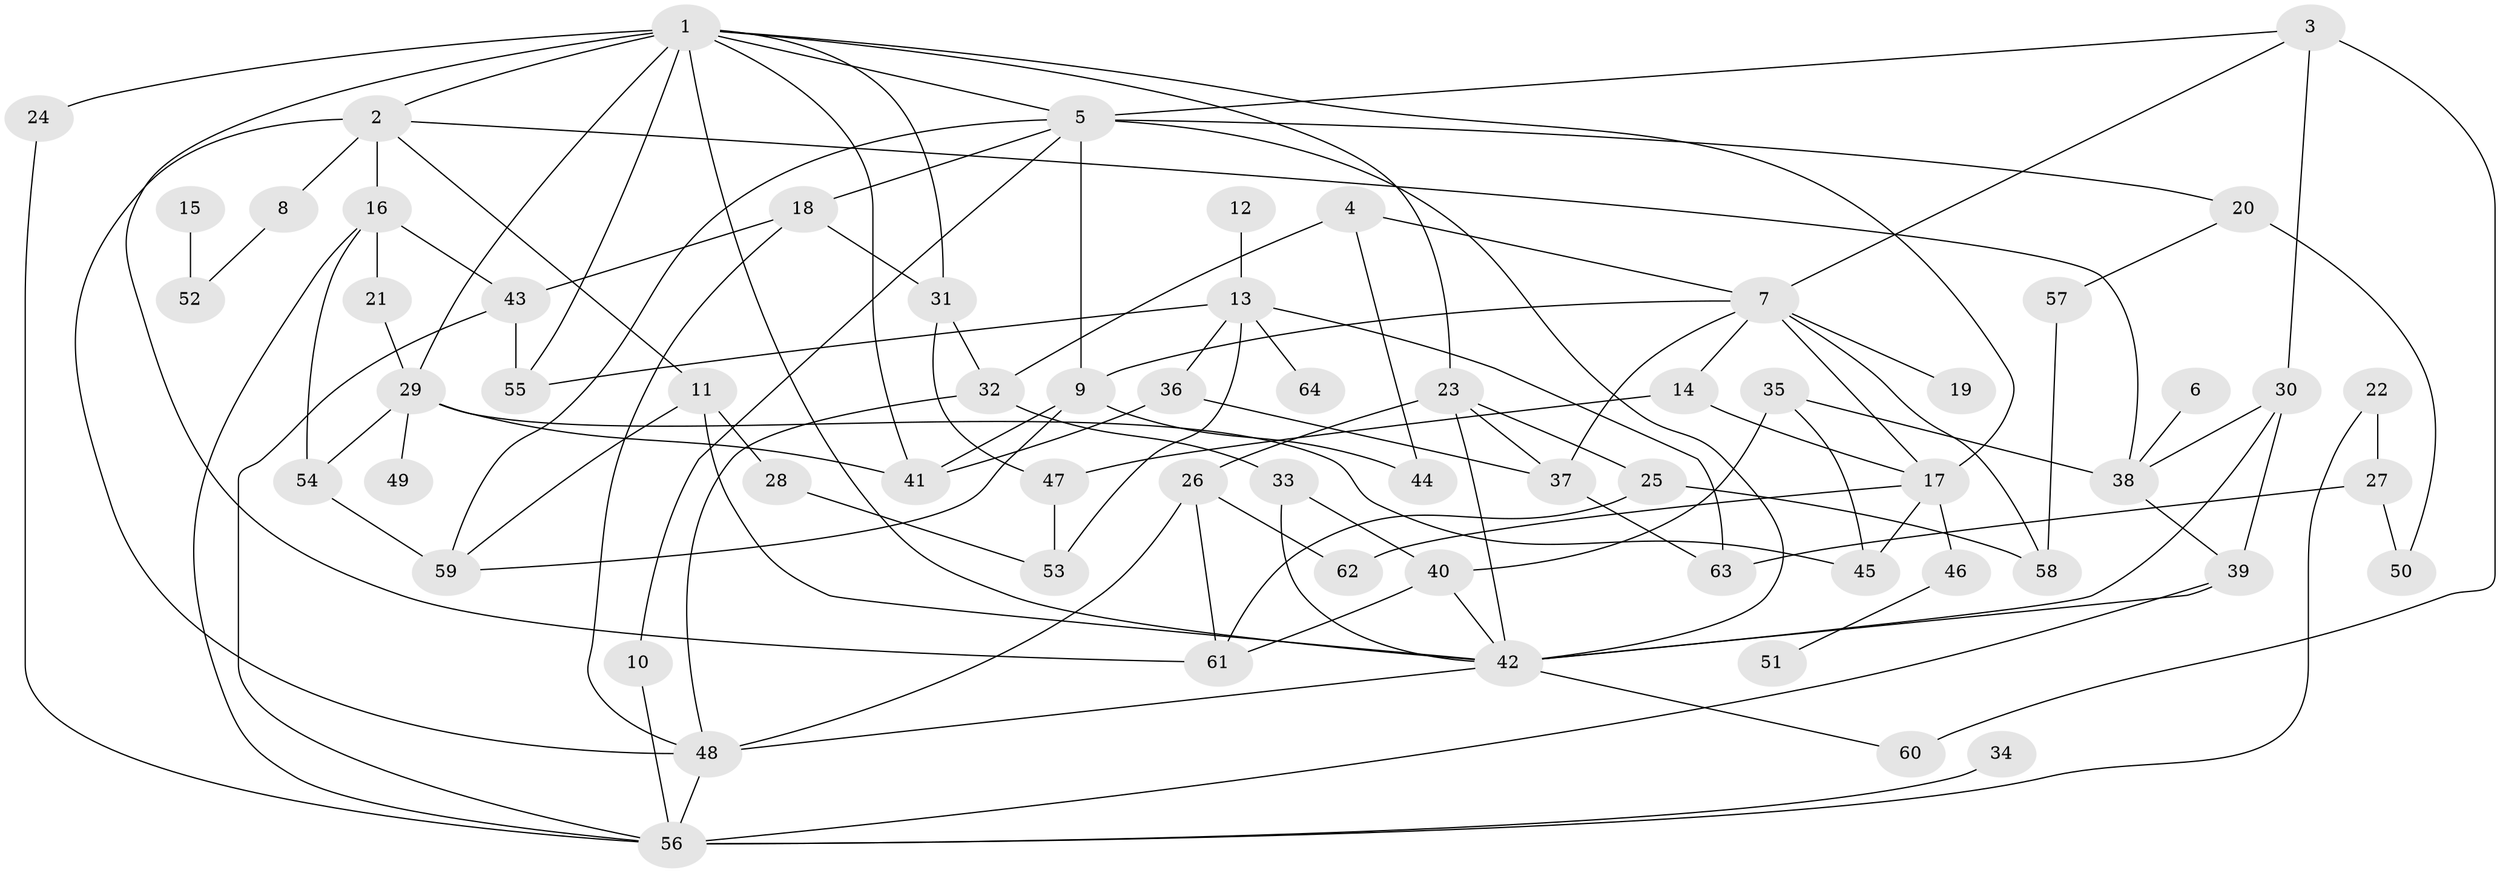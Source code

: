 // original degree distribution, {8: 0.015748031496062992, 3: 0.25196850393700787, 5: 0.05511811023622047, 6: 0.05511811023622047, 9: 0.015748031496062992, 4: 0.09448818897637795, 7: 0.015748031496062992, 2: 0.25196850393700787, 1: 0.2440944881889764}
// Generated by graph-tools (version 1.1) at 2025/01/03/09/25 03:01:12]
// undirected, 64 vertices, 115 edges
graph export_dot {
graph [start="1"]
  node [color=gray90,style=filled];
  1;
  2;
  3;
  4;
  5;
  6;
  7;
  8;
  9;
  10;
  11;
  12;
  13;
  14;
  15;
  16;
  17;
  18;
  19;
  20;
  21;
  22;
  23;
  24;
  25;
  26;
  27;
  28;
  29;
  30;
  31;
  32;
  33;
  34;
  35;
  36;
  37;
  38;
  39;
  40;
  41;
  42;
  43;
  44;
  45;
  46;
  47;
  48;
  49;
  50;
  51;
  52;
  53;
  54;
  55;
  56;
  57;
  58;
  59;
  60;
  61;
  62;
  63;
  64;
  1 -- 2 [weight=1.0];
  1 -- 5 [weight=1.0];
  1 -- 17 [weight=1.0];
  1 -- 23 [weight=1.0];
  1 -- 24 [weight=1.0];
  1 -- 29 [weight=1.0];
  1 -- 31 [weight=1.0];
  1 -- 41 [weight=1.0];
  1 -- 42 [weight=1.0];
  1 -- 55 [weight=1.0];
  1 -- 61 [weight=1.0];
  2 -- 8 [weight=1.0];
  2 -- 11 [weight=1.0];
  2 -- 16 [weight=1.0];
  2 -- 38 [weight=1.0];
  2 -- 48 [weight=1.0];
  3 -- 5 [weight=1.0];
  3 -- 7 [weight=1.0];
  3 -- 30 [weight=1.0];
  3 -- 60 [weight=1.0];
  4 -- 7 [weight=1.0];
  4 -- 32 [weight=2.0];
  4 -- 44 [weight=1.0];
  5 -- 9 [weight=1.0];
  5 -- 10 [weight=1.0];
  5 -- 18 [weight=1.0];
  5 -- 20 [weight=2.0];
  5 -- 42 [weight=1.0];
  5 -- 59 [weight=1.0];
  6 -- 38 [weight=1.0];
  7 -- 9 [weight=1.0];
  7 -- 14 [weight=1.0];
  7 -- 17 [weight=1.0];
  7 -- 19 [weight=1.0];
  7 -- 37 [weight=1.0];
  7 -- 58 [weight=1.0];
  8 -- 52 [weight=1.0];
  9 -- 41 [weight=1.0];
  9 -- 44 [weight=1.0];
  9 -- 59 [weight=1.0];
  10 -- 56 [weight=1.0];
  11 -- 28 [weight=1.0];
  11 -- 42 [weight=1.0];
  11 -- 59 [weight=1.0];
  12 -- 13 [weight=1.0];
  13 -- 36 [weight=1.0];
  13 -- 53 [weight=1.0];
  13 -- 55 [weight=1.0];
  13 -- 63 [weight=1.0];
  13 -- 64 [weight=1.0];
  14 -- 17 [weight=1.0];
  14 -- 47 [weight=1.0];
  15 -- 52 [weight=1.0];
  16 -- 21 [weight=1.0];
  16 -- 43 [weight=1.0];
  16 -- 54 [weight=1.0];
  16 -- 56 [weight=1.0];
  17 -- 45 [weight=1.0];
  17 -- 46 [weight=1.0];
  17 -- 62 [weight=1.0];
  18 -- 31 [weight=1.0];
  18 -- 43 [weight=1.0];
  18 -- 48 [weight=1.0];
  20 -- 50 [weight=1.0];
  20 -- 57 [weight=1.0];
  21 -- 29 [weight=1.0];
  22 -- 27 [weight=1.0];
  22 -- 56 [weight=1.0];
  23 -- 25 [weight=1.0];
  23 -- 26 [weight=1.0];
  23 -- 37 [weight=1.0];
  23 -- 42 [weight=1.0];
  24 -- 56 [weight=1.0];
  25 -- 58 [weight=1.0];
  25 -- 61 [weight=1.0];
  26 -- 48 [weight=1.0];
  26 -- 61 [weight=1.0];
  26 -- 62 [weight=1.0];
  27 -- 50 [weight=1.0];
  27 -- 63 [weight=1.0];
  28 -- 53 [weight=1.0];
  29 -- 41 [weight=1.0];
  29 -- 45 [weight=1.0];
  29 -- 49 [weight=1.0];
  29 -- 54 [weight=1.0];
  30 -- 38 [weight=1.0];
  30 -- 39 [weight=1.0];
  30 -- 42 [weight=2.0];
  31 -- 32 [weight=2.0];
  31 -- 47 [weight=1.0];
  32 -- 33 [weight=1.0];
  32 -- 48 [weight=1.0];
  33 -- 40 [weight=1.0];
  33 -- 42 [weight=1.0];
  34 -- 56 [weight=1.0];
  35 -- 38 [weight=1.0];
  35 -- 40 [weight=1.0];
  35 -- 45 [weight=1.0];
  36 -- 37 [weight=1.0];
  36 -- 41 [weight=1.0];
  37 -- 63 [weight=1.0];
  38 -- 39 [weight=1.0];
  39 -- 42 [weight=1.0];
  39 -- 56 [weight=1.0];
  40 -- 42 [weight=1.0];
  40 -- 61 [weight=1.0];
  42 -- 48 [weight=1.0];
  42 -- 60 [weight=1.0];
  43 -- 55 [weight=1.0];
  43 -- 56 [weight=1.0];
  46 -- 51 [weight=1.0];
  47 -- 53 [weight=1.0];
  48 -- 56 [weight=1.0];
  54 -- 59 [weight=1.0];
  57 -- 58 [weight=1.0];
}
